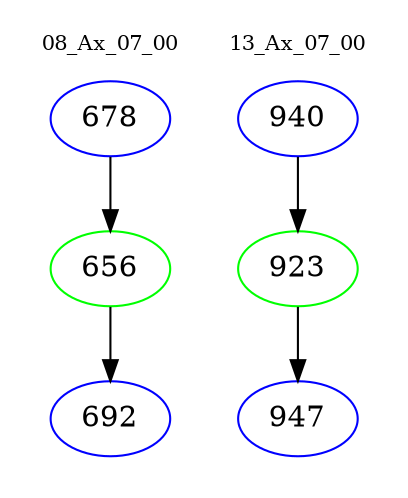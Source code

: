 digraph{
subgraph cluster_0 {
color = white
label = "08_Ax_07_00";
fontsize=10;
T0_678 [label="678", color="blue"]
T0_678 -> T0_656 [color="black"]
T0_656 [label="656", color="green"]
T0_656 -> T0_692 [color="black"]
T0_692 [label="692", color="blue"]
}
subgraph cluster_1 {
color = white
label = "13_Ax_07_00";
fontsize=10;
T1_940 [label="940", color="blue"]
T1_940 -> T1_923 [color="black"]
T1_923 [label="923", color="green"]
T1_923 -> T1_947 [color="black"]
T1_947 [label="947", color="blue"]
}
}
